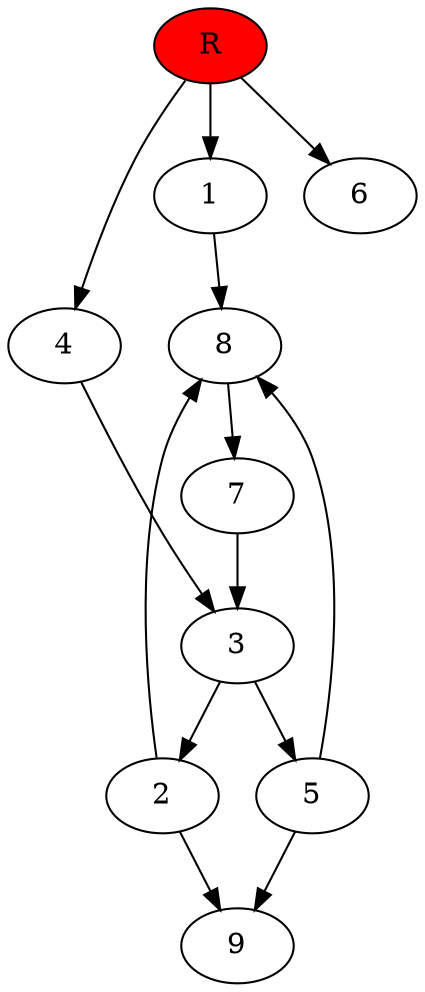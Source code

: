 digraph prb48751 {
	1
	2
	3
	4
	5
	6
	7
	8
	R [fillcolor="#ff0000" style=filled]
	1 -> 8
	2 -> 8
	2 -> 9
	3 -> 2
	3 -> 5
	4 -> 3
	5 -> 8
	5 -> 9
	7 -> 3
	8 -> 7
	R -> 1
	R -> 4
	R -> 6
}

